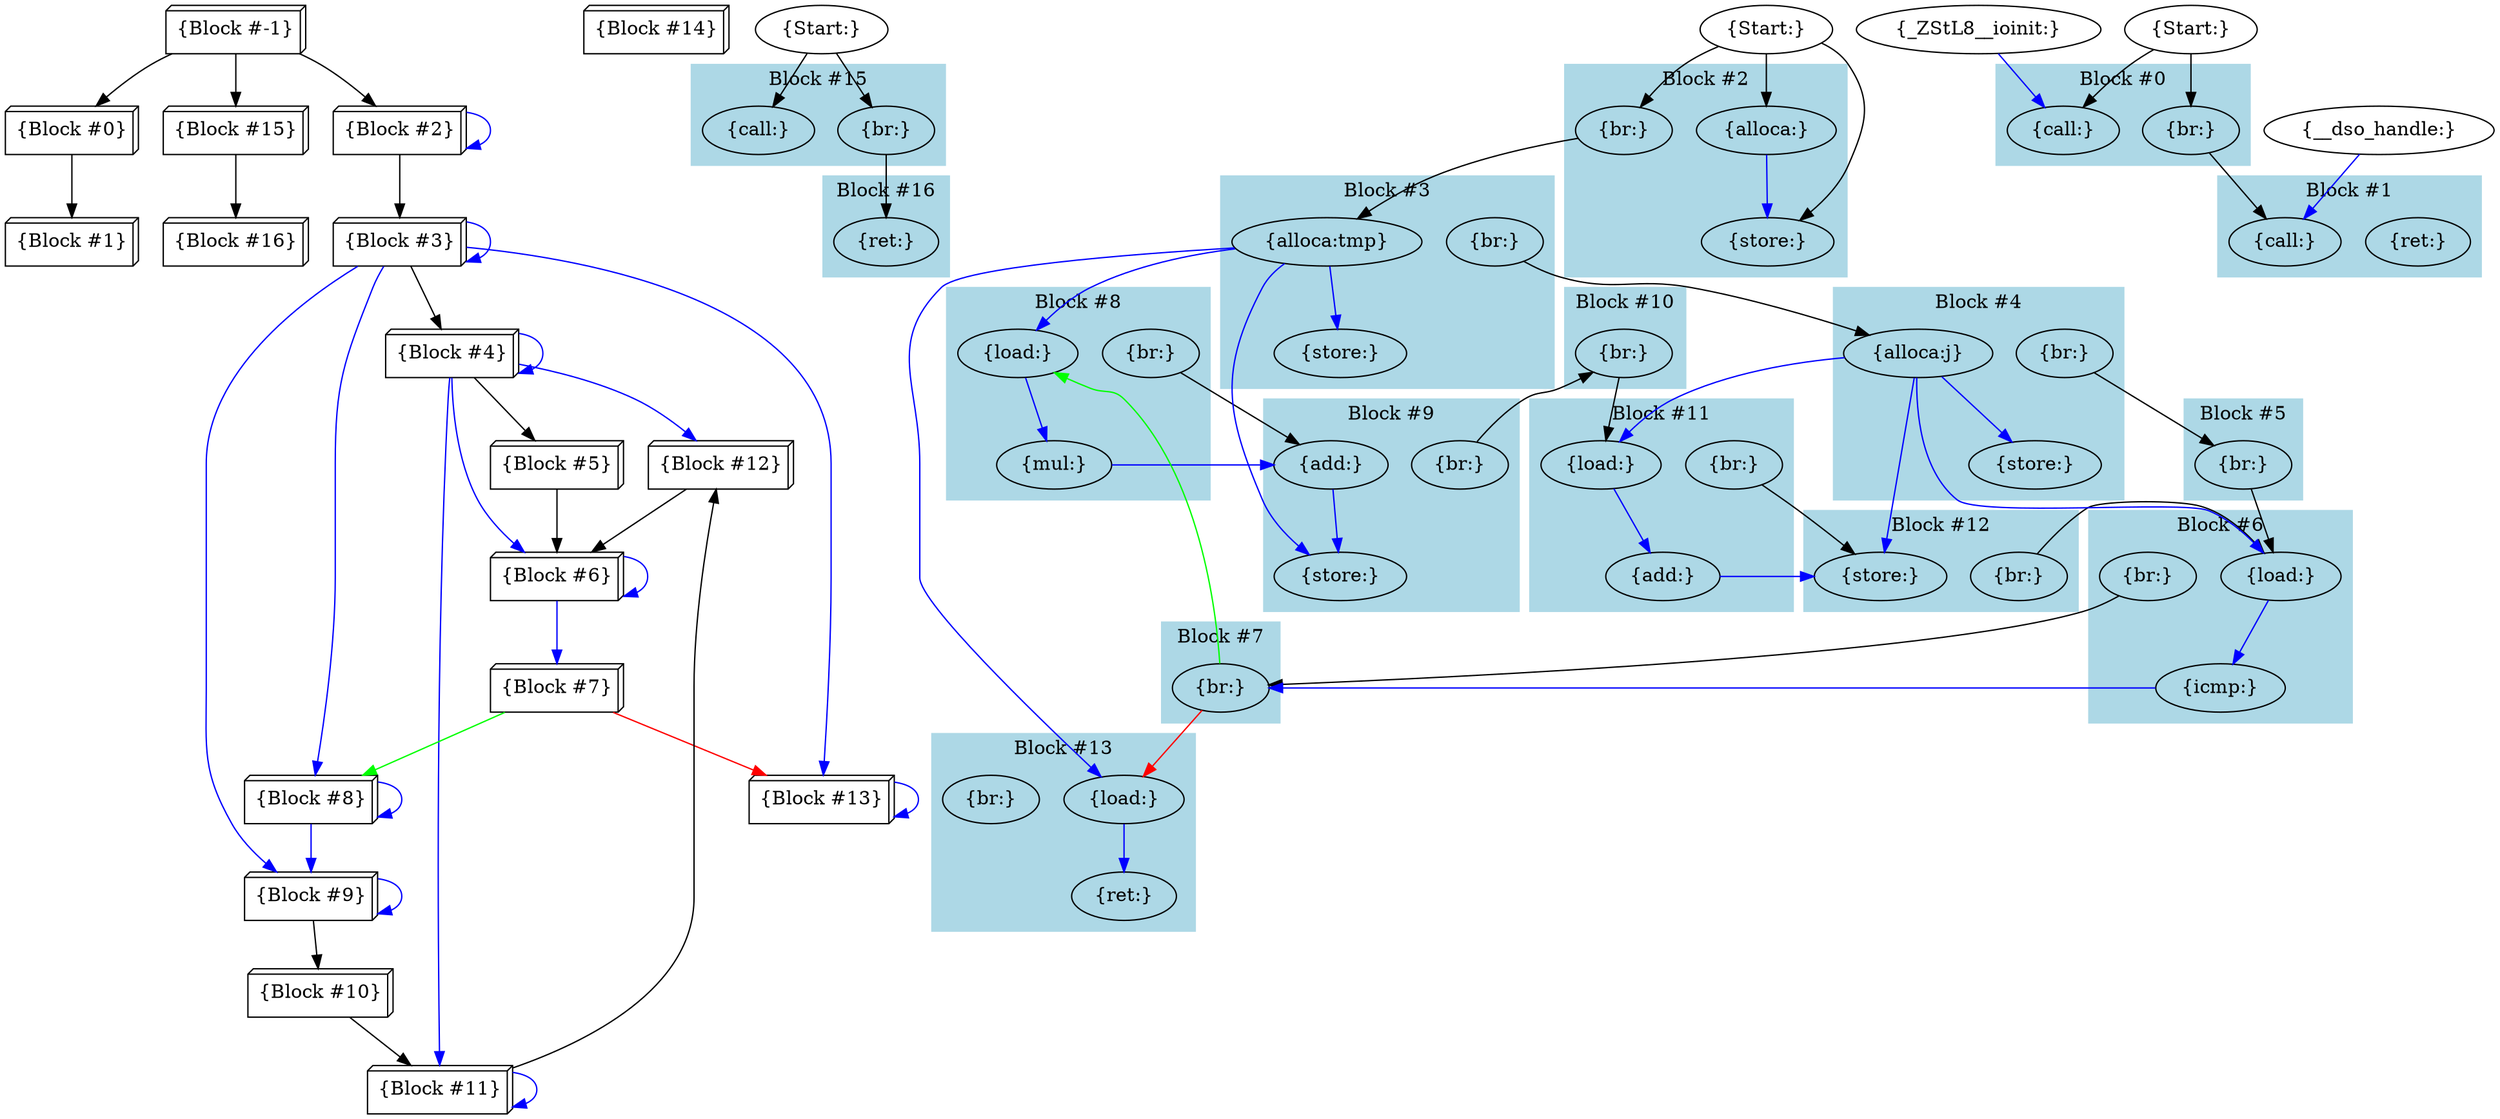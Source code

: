 digraph {
  node [shape=box3d];
 x2d92da0[label="{Block #4}"];
 x2d94bf0[label="{Block #7}"];
 x2d8d520[label="{Block #10}"];
 x2d927d0[label="{Block #1}"];
 x2d931e0[label="{Block #2}"];
 x2d92410[label="{Block #0}"];
 x2d8e360[label="{Block #16}"];
 x2d95f30[label="{Block #9}"];
 x2d95350[label="{Block #12}"];
 x2d93d40[label="{Block #15}"];
 x0[label="{Block #-1}"];
 x2d939b0[label="{Block #8}"];
 x2d93a10[label="{Block #13}"];
 x2d93e60[label="{Block #11}"];
 x2d93170[label="{Block #3}"];
 x2d8e270[label="{Block #14}"];
 x2d93740[label="{Block #6}"];
 x2d94e40[label="{Block #5}"];
  x2d92da0 -> x2d94e40[color=black];
  x2d92da0 -> x2d92da0[color=blue];
  x2d92da0 -> x2d93740[color=blue];
  x2d92da0 -> x2d93e60[color=blue];
  x2d92da0 -> x2d95350[color=blue];
  x2d94bf0 -> x2d939b0[color=green];
  x2d94bf0 -> x2d93a10[color=red];
  x2d8d520 -> x2d93e60[color=black];
  x2d931e0 -> x2d931e0[color=blue];
  x2d931e0 -> x2d93170[color=black];
  x2d92410 -> x2d927d0[color=black];
  x2d95f30 -> x2d95f30[color=blue];
  x2d95f30 -> x2d8d520[color=black];
  x2d95350 -> x2d93740[color=black];
  x2d93d40 -> x2d8e360[color=black];
  x0 -> x2d931e0[color=black];
  x0 -> x2d92410[color=black];
  x0 -> x2d93d40[color=black];
  x2d939b0 -> x2d939b0[color=blue];
  x2d939b0 -> x2d95f30[color=blue];
  x2d93a10 -> x2d93a10[color=blue];
  x2d93e60 -> x2d95350[color=black];
  x2d93e60 -> x2d93e60[color=blue];
  x2d93170 -> x2d92da0[color=black];
  x2d93170 -> x2d93170[color=blue];
  x2d93170 -> x2d939b0[color=blue];
  x2d93170 -> x2d95f30[color=blue];
  x2d93170 -> x2d93a10[color=blue];
  x2d93740 -> x2d93740[color=blue];
  x2d93740 -> x2d94bf0[color=blue];
  x2d94e40 -> x2d93740[color=black];
node [shape=oval];
 x2d94290[label="{ret:}"];
 x2d941b8[label="{ret:}"];
 x2d940d8[label="{br:}"];
 x2d94060[label="{store:}"];
 x2d93f48[label="{load:}"];
 x2d9a1e0[label="{Start:}"];
 x2d93e00[label="{store:}"];
 x2d952f8[label="{br:}"];
 x2d8d4a8[label="{br:}"];
 x2d93c00[label="{mul:}"];
 x2d93fd0[label="{add:}"];
 x2d93ce0[label="{add:}"];
 x2d94148[label="{load:}"];
 x2d95ed8[label="{br:}"];
 x2d93368[label="{alloca:tmp}"];
 x2d937b8[label="{br:}"];
 x2d98bf8[label="{br:}"];
 x2d8d068[label="{_ZStL8__ioinit:}"];
 x2d94228[label="{call:}"];
 x2d953c8[label="{br:}"];
 x2d94308[label="{br:}"];
 x2d93900[label="{icmp:}"];
 x2d92d40[label="{ret:}"];
 x2d92c90[label="{call:}"];
 x2d92e98[label="{br:}"];
 x2d93ed8[label="{br:}"];
 x2d925e0[label="{call:}"];
 x2d98cb0[label="{Start:}"];
 x2d9a030[label="{Start:}"];
 x2d8e308[label="{br:}"];
 x2d93b28[label="{load:}"];
 x2d93258[label="{alloca:}"];
 x2d93ab8[label="{br:}"];
 x2d93650[label="{store:}"];
 x2d92658[label="{br:}"];
 x2d934b8[label="{alloca:j}"];
 x2d936e0[label="{store:}"];
 x2d93590[label="{store:}"];
 x2d8fc48[label="{__dso_handle:}"];
 x2d94b98[label="{br:}"];
 x2d93828[label="{load:}"];
  x2d940d8 -> x2d93828[color=black];
  x2d93f48 -> x2d93fd0[color=blue];
  x2d9a1e0 -> x2d98bf8[color=black];
  x2d9a1e0 -> x2d94228[color=black];
  x2d952f8 -> x2d93ed8[color=black];
  x2d8d4a8 -> x2d93ce0[color=black];
  x2d93c00 -> x2d93ce0[color=blue];
  x2d93fd0 -> x2d94060[color=blue];
  x2d93ce0 -> x2d93e00[color=blue];
  x2d94148 -> x2d941b8[color=blue];
  x2d95ed8 -> x2d93ab8[color=black];
  x2d93368 -> x2d94148[color=blue];
  x2d93368 -> x2d93e00[color=blue];
  x2d93368 -> x2d93b28[color=blue];
  x2d93368 -> x2d93650[color=blue];
  x2d937b8 -> x2d93828[color=black];
  x2d98bf8 -> x2d94290[color=black];
  x2d8d068 -> x2d925e0[color=blue];
  x2d953c8 -> x2d94060[color=black];
  x2d94308 -> x2d93368[color=black];
  x2d93900 -> x2d93ab8[color=blue];
  x2d92e98 -> x2d92c90[color=black];
  x2d93ed8 -> x2d93f48[color=black];
  x2d98cb0 -> x2d92e98[color=black];
  x2d98cb0 -> x2d925e0[color=black];
  x2d9a030 -> x2d94308[color=black];
  x2d9a030 -> x2d93590[color=black];
  x2d9a030 -> x2d93258[color=black];
  x2d93b28 -> x2d93c00[color=blue];
  x2d93258 -> x2d93590[color=blue];
  x2d93ab8 -> x2d94148[color=red];
  x2d93ab8 -> x2d93b28[color=green];
  x2d92658 -> x2d934b8[color=black];
  x2d934b8 -> x2d94060[color=blue];
  x2d934b8 -> x2d93f48[color=blue];
  x2d934b8 -> x2d93828[color=blue];
  x2d934b8 -> x2d936e0[color=blue];
  x2d8fc48 -> x2d92c90[color=blue];
  x2d94b98 -> x2d937b8[color=black];
  x2d93828 -> x2d93900[color=blue];
subgraph cluster0 {
style=filled;
color=lightblue;
label="Block #0";
x2d925e0;
x2d92e98;
}
subgraph cluster1 {
style=filled;
color=lightblue;
label="Block #1";
x2d92c90;
x2d92d40;
}
subgraph cluster2 {
style=filled;
color=lightblue;
label="Block #2";
x2d93258;
x2d93590;
x2d94308;
}
subgraph cluster3 {
style=filled;
color=lightblue;
label="Block #3";
x2d93368;
x2d93650;
x2d92658;
}
subgraph cluster4 {
style=filled;
color=lightblue;
label="Block #4";
x2d934b8;
x2d936e0;
x2d94b98;
}
subgraph cluster5 {
style=filled;
color=lightblue;
label="Block #5";
x2d937b8;
}
subgraph cluster6 {
style=filled;
color=lightblue;
label="Block #6";
x2d93828;
x2d93900;
x2d95ed8;
}
subgraph cluster7 {
style=filled;
color=lightblue;
label="Block #7";
x2d93ab8;
}
subgraph cluster8 {
style=filled;
color=lightblue;
label="Block #8";
x2d93b28;
x2d93c00;
x2d8d4a8;
}
subgraph cluster9 {
style=filled;
color=lightblue;
label="Block #9";
x2d93ce0;
x2d93e00;
x2d952f8;
}
subgraph cluster10 {
style=filled;
color=lightblue;
label="Block #10";
x2d93ed8;
}
subgraph cluster11 {
style=filled;
color=lightblue;
label="Block #11";
x2d93f48;
x2d93fd0;
x2d953c8;
}
subgraph cluster12 {
style=filled;
color=lightblue;
label="Block #12";
x2d94060;
x2d940d8;
}
subgraph cluster13 {
style=filled;
color=lightblue;
label="Block #13";
x2d94148;
x2d941b8;
x2d8e308;
}
subgraph cluster14 {
style=filled;
color=lightblue;
label="Block #14";
}
subgraph cluster15 {
style=filled;
color=lightblue;
label="Block #15";
x2d94228;
x2d98bf8;
}
subgraph cluster16 {
style=filled;
color=lightblue;
label="Block #16";
x2d94290;
}
}
